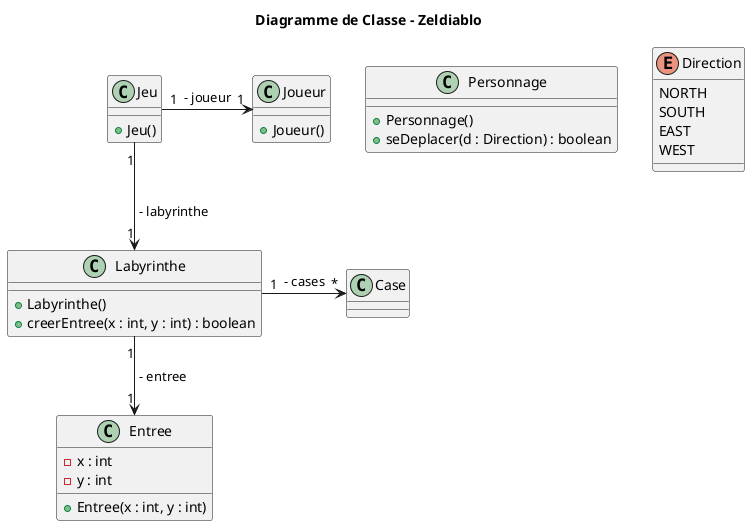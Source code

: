 @startuml

title Diagramme de Classe - Zeldiablo

class Jeu{
    + Jeu()
}

class Personnage{
    + Personnage()
    + seDeplacer(d : Direction) : boolean
}

class Labyrinthe{
    + Labyrinthe()
    + creerEntree(x : int, y : int) : boolean
}

class Case{
}

class Entree{
    - x : int
    - y : int
    + Entree(x : int, y : int)
}

class Joueur{
    + Joueur()
}

enum Direction{
    NORTH
    SOUTH
    EAST
    WEST
}

Jeu "1" -down-> "1" Labyrinthe: " - labyrinthe"
Labyrinthe "1" -down-> "1" Entree: " - entree "
Labyrinthe "1" -right-> "*" Case: " - cases "
Jeu "1" -right-> "1" Joueur: " - joueur "

@enduml